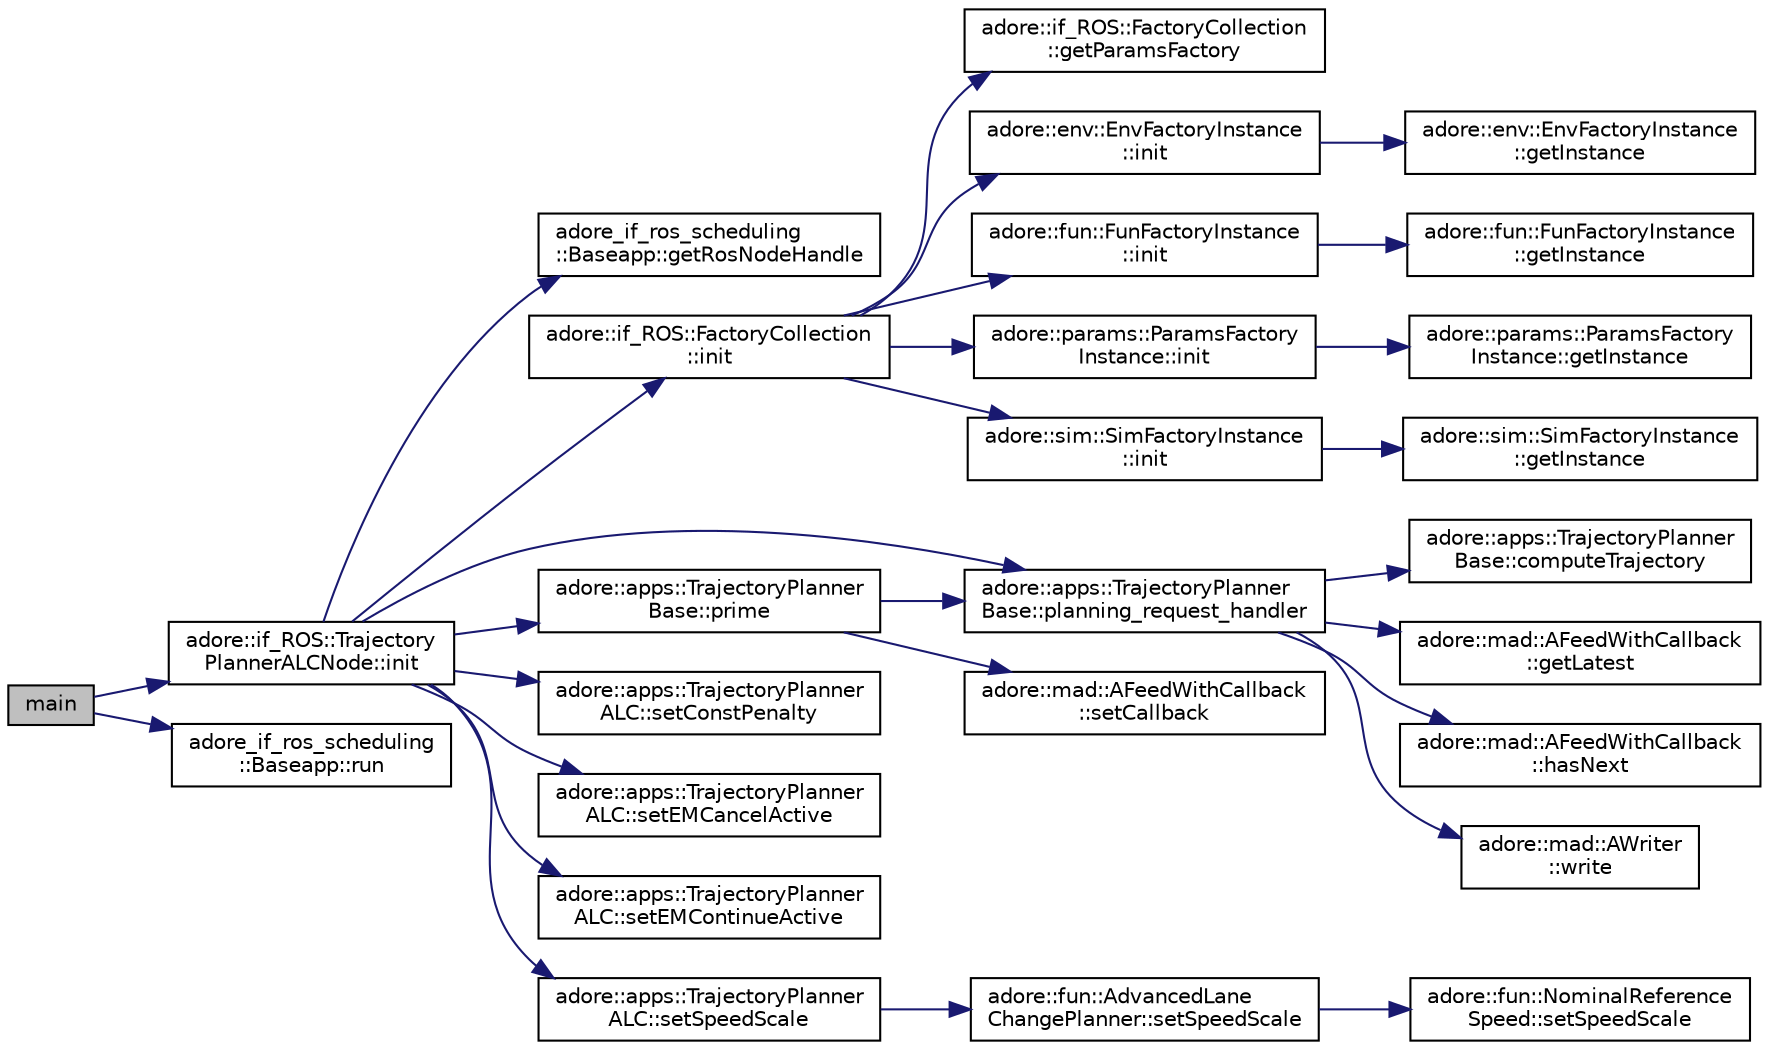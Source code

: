 digraph "main"
{
 // LATEX_PDF_SIZE
  edge [fontname="Helvetica",fontsize="10",labelfontname="Helvetica",labelfontsize="10"];
  node [fontname="Helvetica",fontsize="10",shape=record];
  rankdir="LR";
  Node1 [label="main",height=0.2,width=0.4,color="black", fillcolor="grey75", style="filled", fontcolor="black",tooltip=" "];
  Node1 -> Node2 [color="midnightblue",fontsize="10",style="solid",fontname="Helvetica"];
  Node2 [label="adore::if_ROS::Trajectory\lPlannerALCNode::init",height=0.2,width=0.4,color="black", fillcolor="white", style="filled",URL="$classadore_1_1if__ROS_1_1TrajectoryPlannerALCNode.html#a8bc30320ea121a6a2103d29e4ddd8293",tooltip=" "];
  Node2 -> Node3 [color="midnightblue",fontsize="10",style="solid",fontname="Helvetica"];
  Node3 [label="adore_if_ros_scheduling\l::Baseapp::getRosNodeHandle",height=0.2,width=0.4,color="black", fillcolor="white", style="filled",URL="$classadore__if__ros__scheduling_1_1Baseapp.html#a7792ee4aa6fd5c5c03d5f54b4c1f213a",tooltip=" "];
  Node2 -> Node4 [color="midnightblue",fontsize="10",style="solid",fontname="Helvetica"];
  Node4 [label="adore::if_ROS::FactoryCollection\l::init",height=0.2,width=0.4,color="black", fillcolor="white", style="filled",URL="$classadore_1_1if__ROS_1_1FactoryCollection.html#a07e53e57a417cf66c5d539a5e1bd590a",tooltip=" "];
  Node4 -> Node5 [color="midnightblue",fontsize="10",style="solid",fontname="Helvetica"];
  Node5 [label="adore::if_ROS::FactoryCollection\l::getParamsFactory",height=0.2,width=0.4,color="black", fillcolor="white", style="filled",URL="$classadore_1_1if__ROS_1_1FactoryCollection.html#ac102972d5592de7cdc76b059017628f9",tooltip=" "];
  Node4 -> Node6 [color="midnightblue",fontsize="10",style="solid",fontname="Helvetica"];
  Node6 [label="adore::env::EnvFactoryInstance\l::init",height=0.2,width=0.4,color="black", fillcolor="white", style="filled",URL="$classadore_1_1env_1_1EnvFactoryInstance.html#ab67767fc777387664b696bd78d2536ef",tooltip="Initialize private members of AllFactory."];
  Node6 -> Node7 [color="midnightblue",fontsize="10",style="solid",fontname="Helvetica"];
  Node7 [label="adore::env::EnvFactoryInstance\l::getInstance",height=0.2,width=0.4,color="black", fillcolor="white", style="filled",URL="$classadore_1_1env_1_1EnvFactoryInstance.html#a14835a4420fb827ba3809b94a96a7660",tooltip="Function to access singleton instance of the envFactory using magic static."];
  Node4 -> Node8 [color="midnightblue",fontsize="10",style="solid",fontname="Helvetica"];
  Node8 [label="adore::fun::FunFactoryInstance\l::init",height=0.2,width=0.4,color="black", fillcolor="white", style="filled",URL="$classadore_1_1fun_1_1FunFactoryInstance.html#a291c4c983548f85c633ae6409c7b5233",tooltip="Initialize private members of funFactory."];
  Node8 -> Node9 [color="midnightblue",fontsize="10",style="solid",fontname="Helvetica"];
  Node9 [label="adore::fun::FunFactoryInstance\l::getInstance",height=0.2,width=0.4,color="black", fillcolor="white", style="filled",URL="$classadore_1_1fun_1_1FunFactoryInstance.html#a0826e9a7ea3c70a3780115e6effbf746",tooltip="Function to access singleton instance of the funFactory using magic static."];
  Node4 -> Node10 [color="midnightblue",fontsize="10",style="solid",fontname="Helvetica"];
  Node10 [label="adore::params::ParamsFactory\lInstance::init",height=0.2,width=0.4,color="black", fillcolor="white", style="filled",URL="$classadore_1_1params_1_1ParamsFactoryInstance.html#ac6759c774ade5a97e47c056d1a136253",tooltip="Initialize private members of AllFactory."];
  Node10 -> Node11 [color="midnightblue",fontsize="10",style="solid",fontname="Helvetica"];
  Node11 [label="adore::params::ParamsFactory\lInstance::getInstance",height=0.2,width=0.4,color="black", fillcolor="white", style="filled",URL="$classadore_1_1params_1_1ParamsFactoryInstance.html#a59eae0e003d40b03f9db2d814ec2a3bf",tooltip="Function to access singleton instance of the AllFactory using magic static."];
  Node4 -> Node12 [color="midnightblue",fontsize="10",style="solid",fontname="Helvetica"];
  Node12 [label="adore::sim::SimFactoryInstance\l::init",height=0.2,width=0.4,color="black", fillcolor="white", style="filled",URL="$classadore_1_1sim_1_1SimFactoryInstance.html#ac891850728d65e5398216b2bb92f82f6",tooltip="Initialize private members of AllFactory."];
  Node12 -> Node13 [color="midnightblue",fontsize="10",style="solid",fontname="Helvetica"];
  Node13 [label="adore::sim::SimFactoryInstance\l::getInstance",height=0.2,width=0.4,color="black", fillcolor="white", style="filled",URL="$classadore_1_1sim_1_1SimFactoryInstance.html#a177ce78bb1c9675c9dd0370e5f31f749",tooltip="Function to access singleton instance of the AllFactory using magic static."];
  Node2 -> Node14 [color="midnightblue",fontsize="10",style="solid",fontname="Helvetica"];
  Node14 [label="adore::apps::TrajectoryPlanner\lBase::planning_request_handler",height=0.2,width=0.4,color="black", fillcolor="white", style="filled",URL="$classadore_1_1apps_1_1TrajectoryPlannerBase.html#afbe8921e9f6cde2f30108cc7e9a6d8c3",tooltip=" "];
  Node14 -> Node15 [color="midnightblue",fontsize="10",style="solid",fontname="Helvetica"];
  Node15 [label="adore::apps::TrajectoryPlanner\lBase::computeTrajectory",height=0.2,width=0.4,color="black", fillcolor="white", style="filled",URL="$classadore_1_1apps_1_1TrajectoryPlannerBase.html#a0280406edd56d5c77a454d740e446905",tooltip="override computeTrajectory with actual planning method"];
  Node14 -> Node16 [color="midnightblue",fontsize="10",style="solid",fontname="Helvetica"];
  Node16 [label="adore::mad::AFeedWithCallback\l::getLatest",height=0.2,width=0.4,color="black", fillcolor="white", style="filled",URL="$classadore_1_1mad_1_1AFeedWithCallback.html#ac1bfa28227e6aa550119003b3c76f9a0",tooltip=" "];
  Node14 -> Node17 [color="midnightblue",fontsize="10",style="solid",fontname="Helvetica"];
  Node17 [label="adore::mad::AFeedWithCallback\l::hasNext",height=0.2,width=0.4,color="black", fillcolor="white", style="filled",URL="$classadore_1_1mad_1_1AFeedWithCallback.html#a3976b45485468cf1737c7bab3ab234f3",tooltip=" "];
  Node14 -> Node18 [color="midnightblue",fontsize="10",style="solid",fontname="Helvetica"];
  Node18 [label="adore::mad::AWriter\l::write",height=0.2,width=0.4,color="black", fillcolor="white", style="filled",URL="$classadore_1_1mad_1_1AWriter.html#a1c22b1ccbd19c5f02f832831ca757f3b",tooltip=" "];
  Node2 -> Node19 [color="midnightblue",fontsize="10",style="solid",fontname="Helvetica"];
  Node19 [label="adore::apps::TrajectoryPlanner\lBase::prime",height=0.2,width=0.4,color="black", fillcolor="white", style="filled",URL="$classadore_1_1apps_1_1TrajectoryPlannerBase.html#a5237e4c59adc36a4c42e60dedabc62d8",tooltip=" "];
  Node19 -> Node14 [color="midnightblue",fontsize="10",style="solid",fontname="Helvetica"];
  Node19 -> Node20 [color="midnightblue",fontsize="10",style="solid",fontname="Helvetica"];
  Node20 [label="adore::mad::AFeedWithCallback\l::setCallback",height=0.2,width=0.4,color="black", fillcolor="white", style="filled",URL="$classadore_1_1mad_1_1AFeedWithCallback.html#abdb0da7f9eb2ae95dfceccd73ba4ce76",tooltip=" "];
  Node2 -> Node21 [color="midnightblue",fontsize="10",style="solid",fontname="Helvetica"];
  Node21 [label="adore::apps::TrajectoryPlanner\lALC::setConstPenalty",height=0.2,width=0.4,color="black", fillcolor="white", style="filled",URL="$classadore_1_1apps_1_1TrajectoryPlannerALC.html#ac6d26f4300d3669c5351446e9099a852",tooltip=" "];
  Node2 -> Node22 [color="midnightblue",fontsize="10",style="solid",fontname="Helvetica"];
  Node22 [label="adore::apps::TrajectoryPlanner\lALC::setEMCancelActive",height=0.2,width=0.4,color="black", fillcolor="white", style="filled",URL="$classadore_1_1apps_1_1TrajectoryPlannerALC.html#ac6a343d2bafaec97be3472d05d29929b",tooltip=" "];
  Node2 -> Node23 [color="midnightblue",fontsize="10",style="solid",fontname="Helvetica"];
  Node23 [label="adore::apps::TrajectoryPlanner\lALC::setEMContinueActive",height=0.2,width=0.4,color="black", fillcolor="white", style="filled",URL="$classadore_1_1apps_1_1TrajectoryPlannerALC.html#a799dd419fc1523c46692941366d4ab96",tooltip=" "];
  Node2 -> Node24 [color="midnightblue",fontsize="10",style="solid",fontname="Helvetica"];
  Node24 [label="adore::apps::TrajectoryPlanner\lALC::setSpeedScale",height=0.2,width=0.4,color="black", fillcolor="white", style="filled",URL="$classadore_1_1apps_1_1TrajectoryPlannerALC.html#a025c3d06baec90e6c7a6b774648c5b49",tooltip=" "];
  Node24 -> Node25 [color="midnightblue",fontsize="10",style="solid",fontname="Helvetica"];
  Node25 [label="adore::fun::AdvancedLane\lChangePlanner::setSpeedScale",height=0.2,width=0.4,color="black", fillcolor="white", style="filled",URL="$classadore_1_1fun_1_1AdvancedLaneChangePlanner.html#a4ca6d81de78cb71e499ac06c0e99b6d7",tooltip=" "];
  Node25 -> Node26 [color="midnightblue",fontsize="10",style="solid",fontname="Helvetica"];
  Node26 [label="adore::fun::NominalReference\lSpeed::setSpeedScale",height=0.2,width=0.4,color="black", fillcolor="white", style="filled",URL="$classadore_1_1fun_1_1NominalReferenceSpeed.html#adf8062d19a74f155338c0cd83fccb77b",tooltip=" "];
  Node1 -> Node27 [color="midnightblue",fontsize="10",style="solid",fontname="Helvetica"];
  Node27 [label="adore_if_ros_scheduling\l::Baseapp::run",height=0.2,width=0.4,color="black", fillcolor="white", style="filled",URL="$classadore__if__ros__scheduling_1_1Baseapp.html#a201b2569600031e20ac44db3876d6298",tooltip=" "];
}
